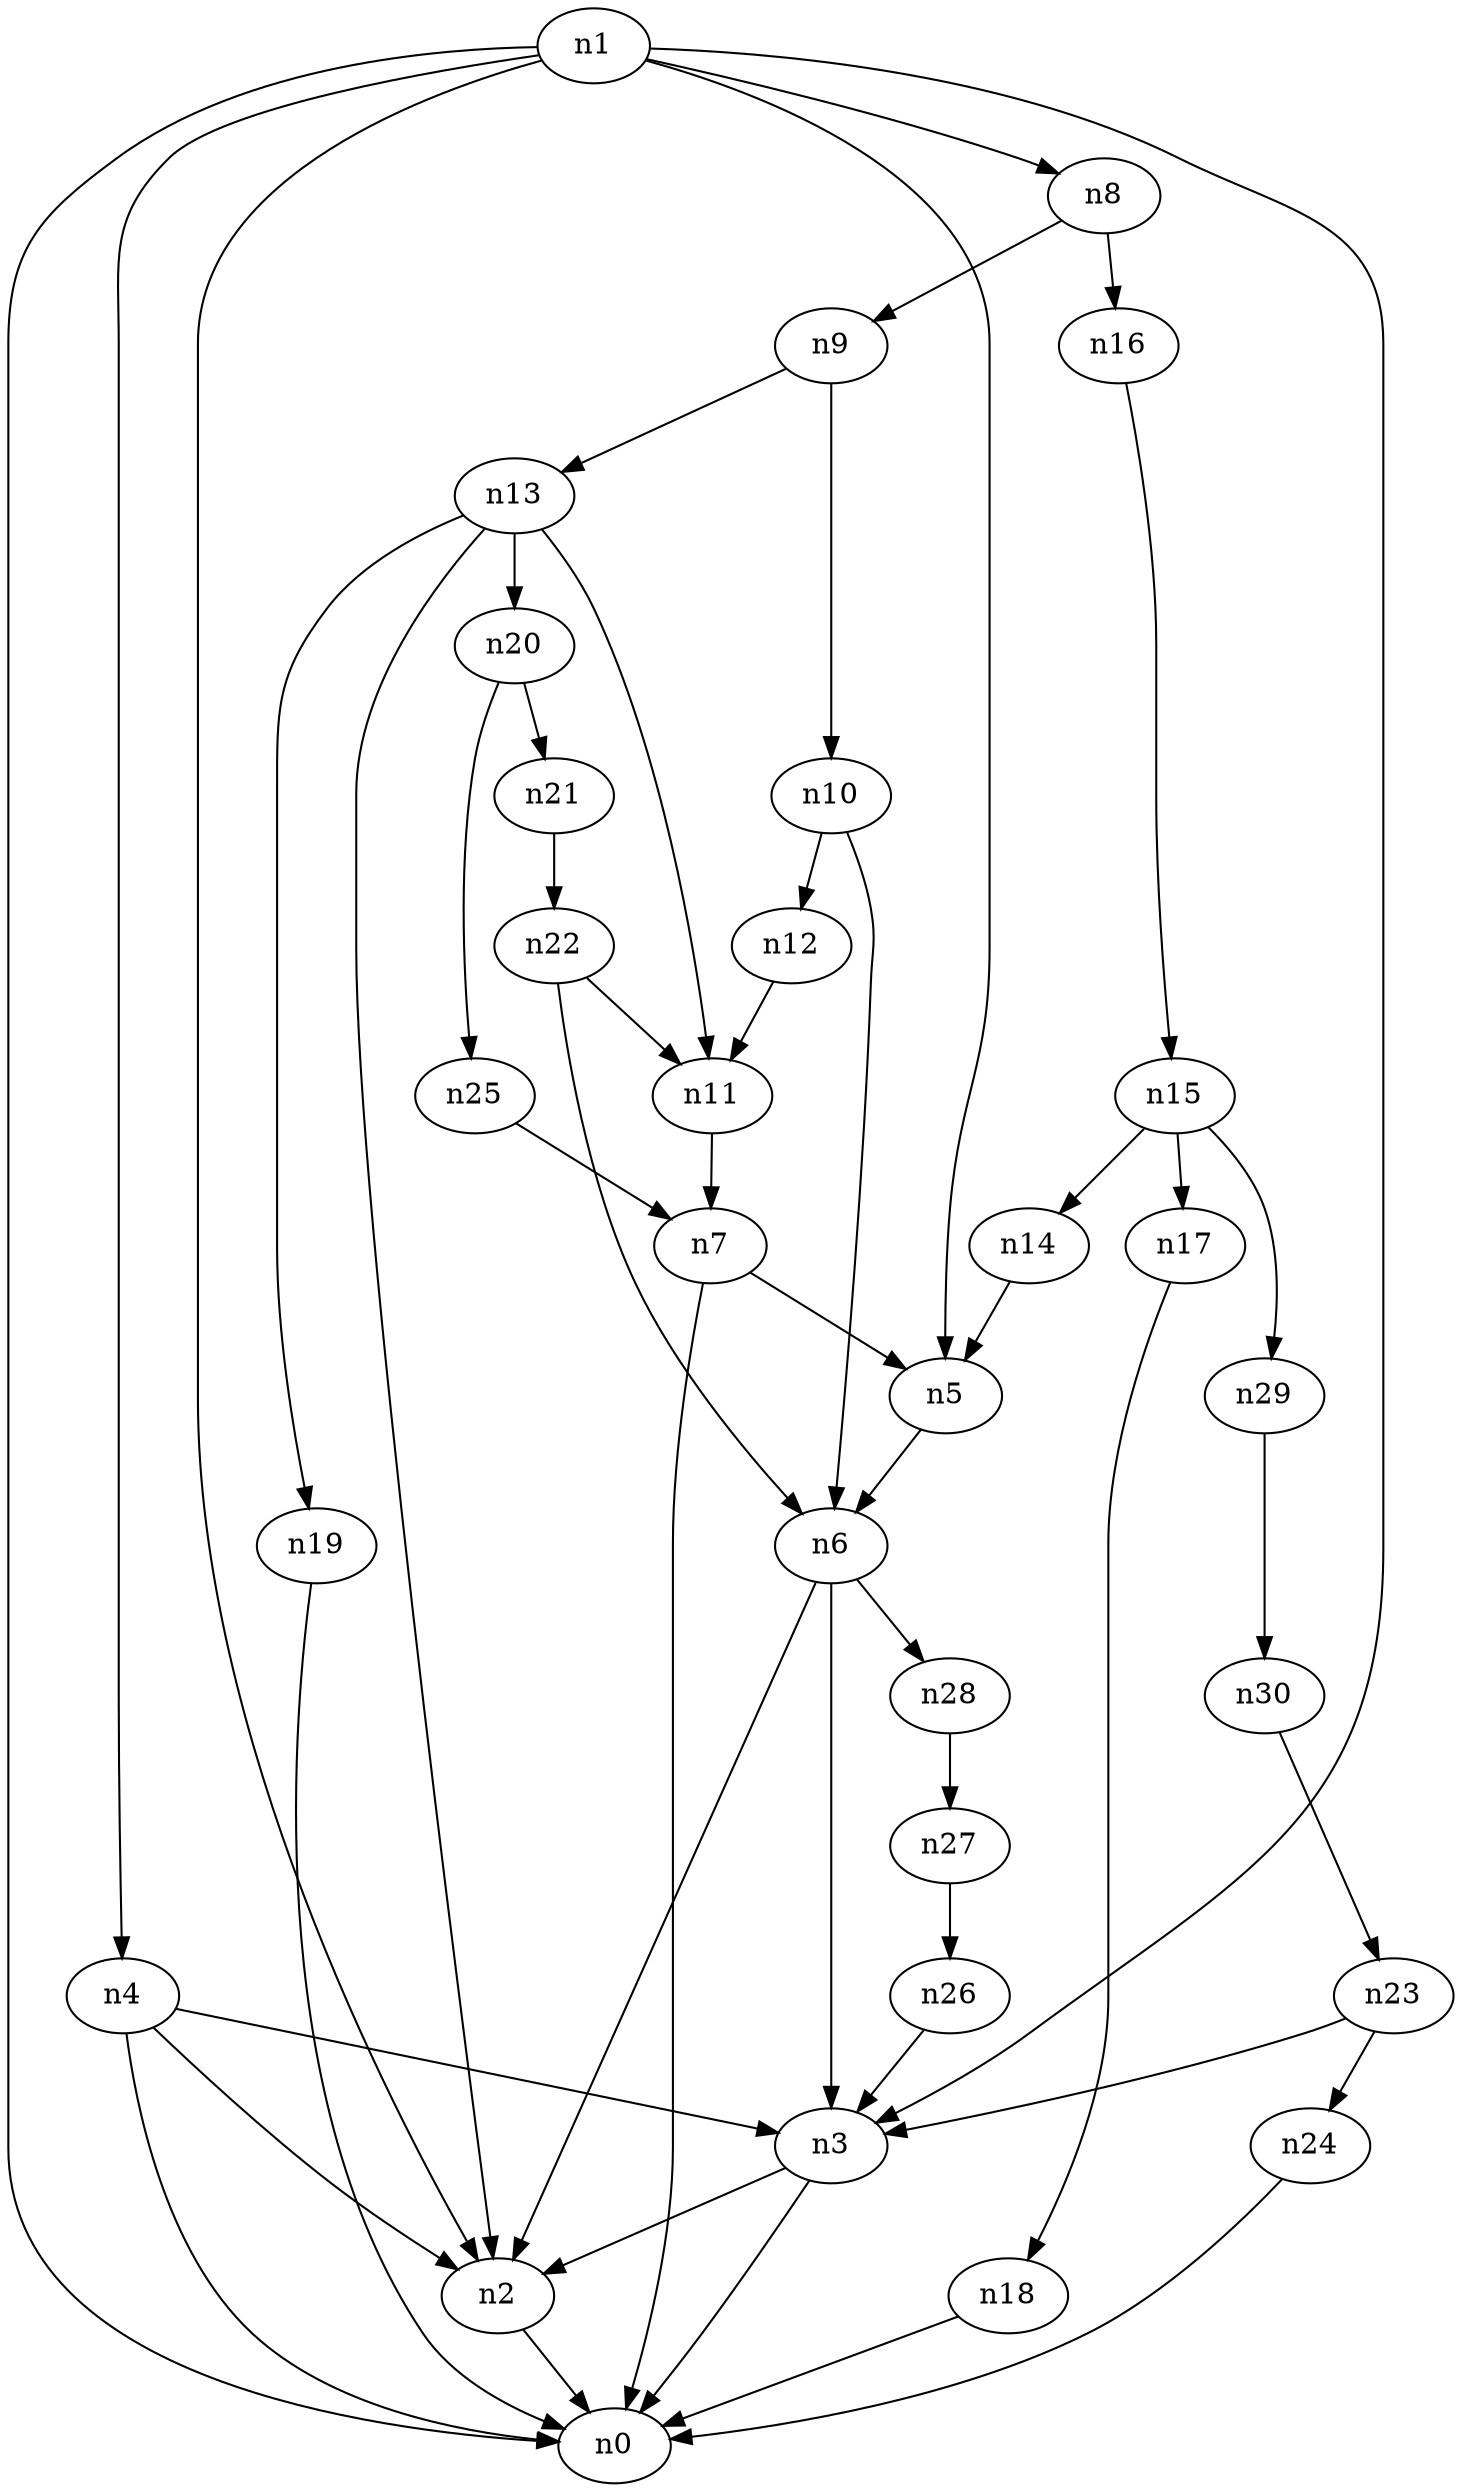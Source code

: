 digraph G {
	n1 -> n0	 [_graphml_id=e0];
	n1 -> n2	 [_graphml_id=e1];
	n1 -> n3	 [_graphml_id=e6];
	n1 -> n4	 [_graphml_id=e9];
	n1 -> n5	 [_graphml_id=e10];
	n1 -> n8	 [_graphml_id=e15];
	n2 -> n0	 [_graphml_id=e5];
	n3 -> n0	 [_graphml_id=e8];
	n3 -> n2	 [_graphml_id=e2];
	n4 -> n0	 [_graphml_id=e4];
	n4 -> n2	 [_graphml_id=e7];
	n4 -> n3	 [_graphml_id=e3];
	n5 -> n6	 [_graphml_id=e11];
	n6 -> n2	 [_graphml_id=e12];
	n6 -> n3	 [_graphml_id=e34];
	n6 -> n28	 [_graphml_id=e48];
	n7 -> n0	 [_graphml_id=e14];
	n7 -> n5	 [_graphml_id=e13];
	n8 -> n9	 [_graphml_id=e16];
	n8 -> n16	 [_graphml_id=e28];
	n9 -> n10	 [_graphml_id=e17];
	n9 -> n13	 [_graphml_id=e22];
	n10 -> n6	 [_graphml_id=e18];
	n10 -> n12	 [_graphml_id=e21];
	n11 -> n7	 [_graphml_id=e19];
	n12 -> n11	 [_graphml_id=e20];
	n13 -> n2	 [_graphml_id=e24];
	n13 -> n11	 [_graphml_id=e23];
	n13 -> n19	 [_graphml_id=e32];
	n13 -> n20	 [_graphml_id=e35];
	n14 -> n5	 [_graphml_id=e25];
	n15 -> n14	 [_graphml_id=e26];
	n15 -> n17	 [_graphml_id=e29];
	n15 -> n29	 [_graphml_id=e49];
	n16 -> n15	 [_graphml_id=e27];
	n17 -> n18	 [_graphml_id=e30];
	n18 -> n0	 [_graphml_id=e31];
	n19 -> n0	 [_graphml_id=e33];
	n20 -> n21	 [_graphml_id=e36];
	n20 -> n25	 [_graphml_id=e43];
	n21 -> n22	 [_graphml_id=e37];
	n22 -> n6	 [_graphml_id=e38];
	n22 -> n11	 [_graphml_id=e44];
	n23 -> n3	 [_graphml_id=e39];
	n23 -> n24	 [_graphml_id=e40];
	n24 -> n0	 [_graphml_id=e41];
	n25 -> n7	 [_graphml_id=e42];
	n26 -> n3	 [_graphml_id=e45];
	n27 -> n26	 [_graphml_id=e46];
	n28 -> n27	 [_graphml_id=e47];
	n29 -> n30	 [_graphml_id=e50];
	n30 -> n23	 [_graphml_id=e51];
}

